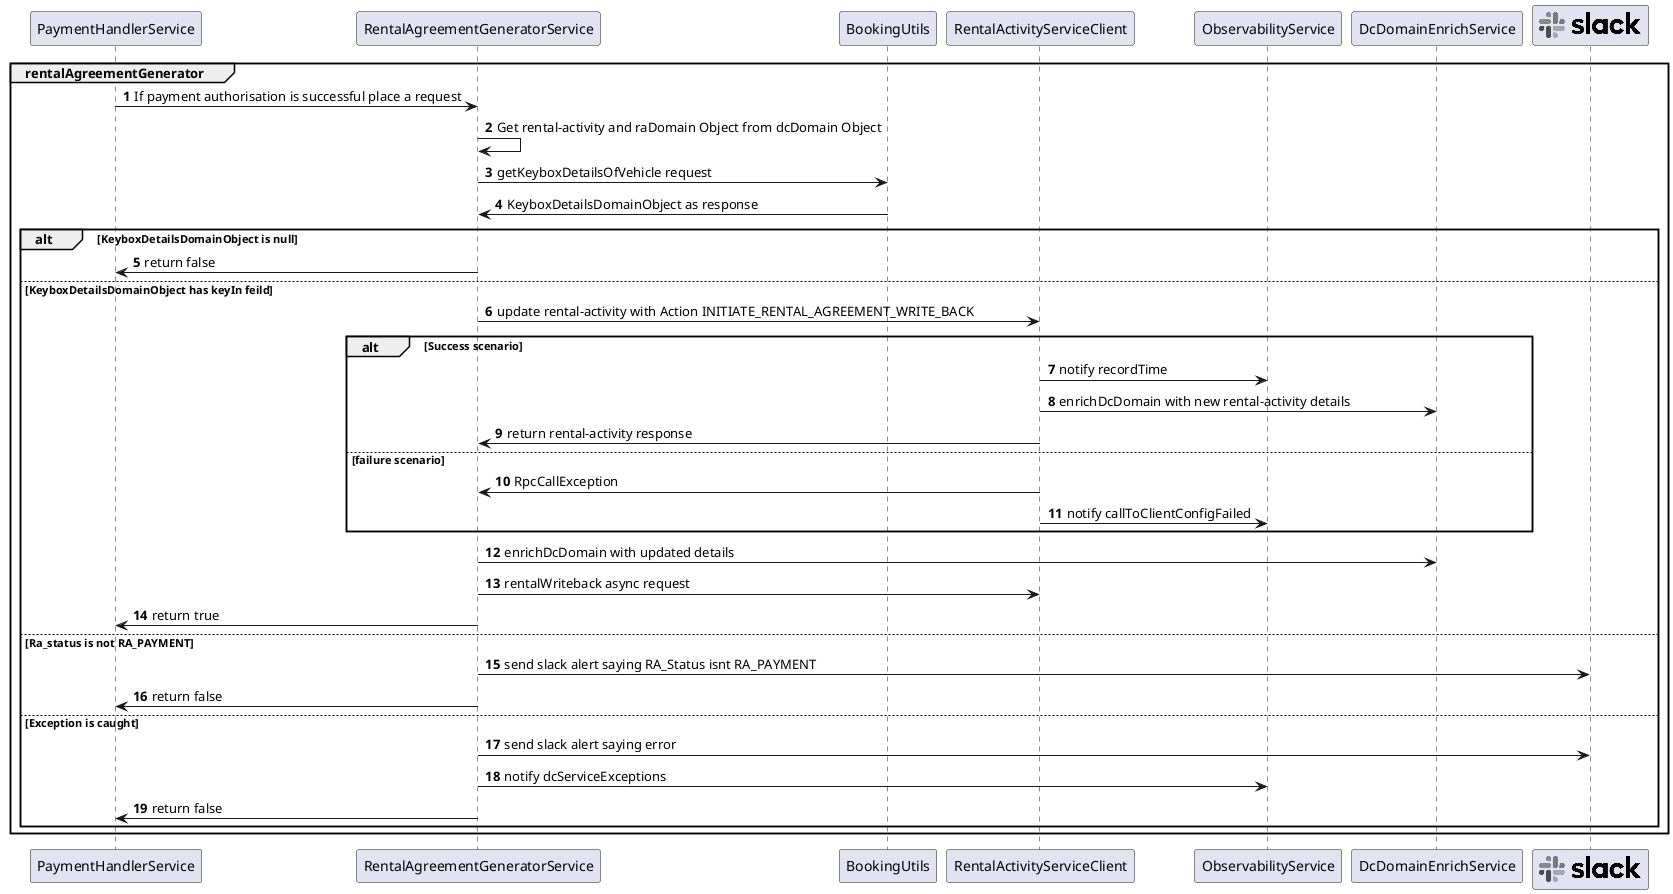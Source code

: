 @startuml
'https://plantuml.com/sequence-diagram
!include <logos/slack>

autonumber
group rentalAgreementGenerator
    PaymentHandlerService -> RentalAgreementGeneratorService: If payment authorisation is successful place a request
    RentalAgreementGeneratorService -> RentalAgreementGeneratorService: Get rental-activity and raDomain Object from dcDomain Object
    RentalAgreementGeneratorService->BookingUtils: getKeyboxDetailsOfVehicle request
    RentalAgreementGeneratorService<-BookingUtils: KeyboxDetailsDomainObject as response
    alt KeyboxDetailsDomainObject is null
         RentalAgreementGeneratorService->PaymentHandlerService: return false
    else KeyboxDetailsDomainObject has keyIn feild
        RentalAgreementGeneratorService->RentalActivityServiceClient:  update rental-activity with Action INITIATE_RENTAL_AGREEMENT_WRITE_BACK
    alt Success scenario
        RentalActivityServiceClient->ObservabilityService:notify recordTime
        RentalActivityServiceClient->DcDomainEnrichService: enrichDcDomain with new rental-activity details
        RentalActivityServiceClient->RentalAgreementGeneratorService: return rental-activity response
    else failure scenario
        RentalActivityServiceClient->RentalAgreementGeneratorService:RpcCallException
        RentalActivityServiceClient->ObservabilityService: notify callToClientConfigFailed
    end
        RentalAgreementGeneratorService->DcDomainEnrichService: enrichDcDomain with updated details
        RentalAgreementGeneratorService->RentalActivityServiceClient:rentalWriteback async request
        RentalAgreementGeneratorService->PaymentHandlerService: return true
    else Ra_status is not RA_PAYMENT
        participant "<$slack>" as AlertService
        RentalAgreementGeneratorService->AlertService: send slack alert saying RA_Status isnt RA_PAYMENT
        RentalAgreementGeneratorService->PaymentHandlerService: return false
    else Exception is caught
        RentalAgreementGeneratorService->AlertService: send slack alert saying error
        RentalAgreementGeneratorService->ObservabilityService: notify dcServiceExceptions
        RentalAgreementGeneratorService->PaymentHandlerService: return false
    end
end
@enduml